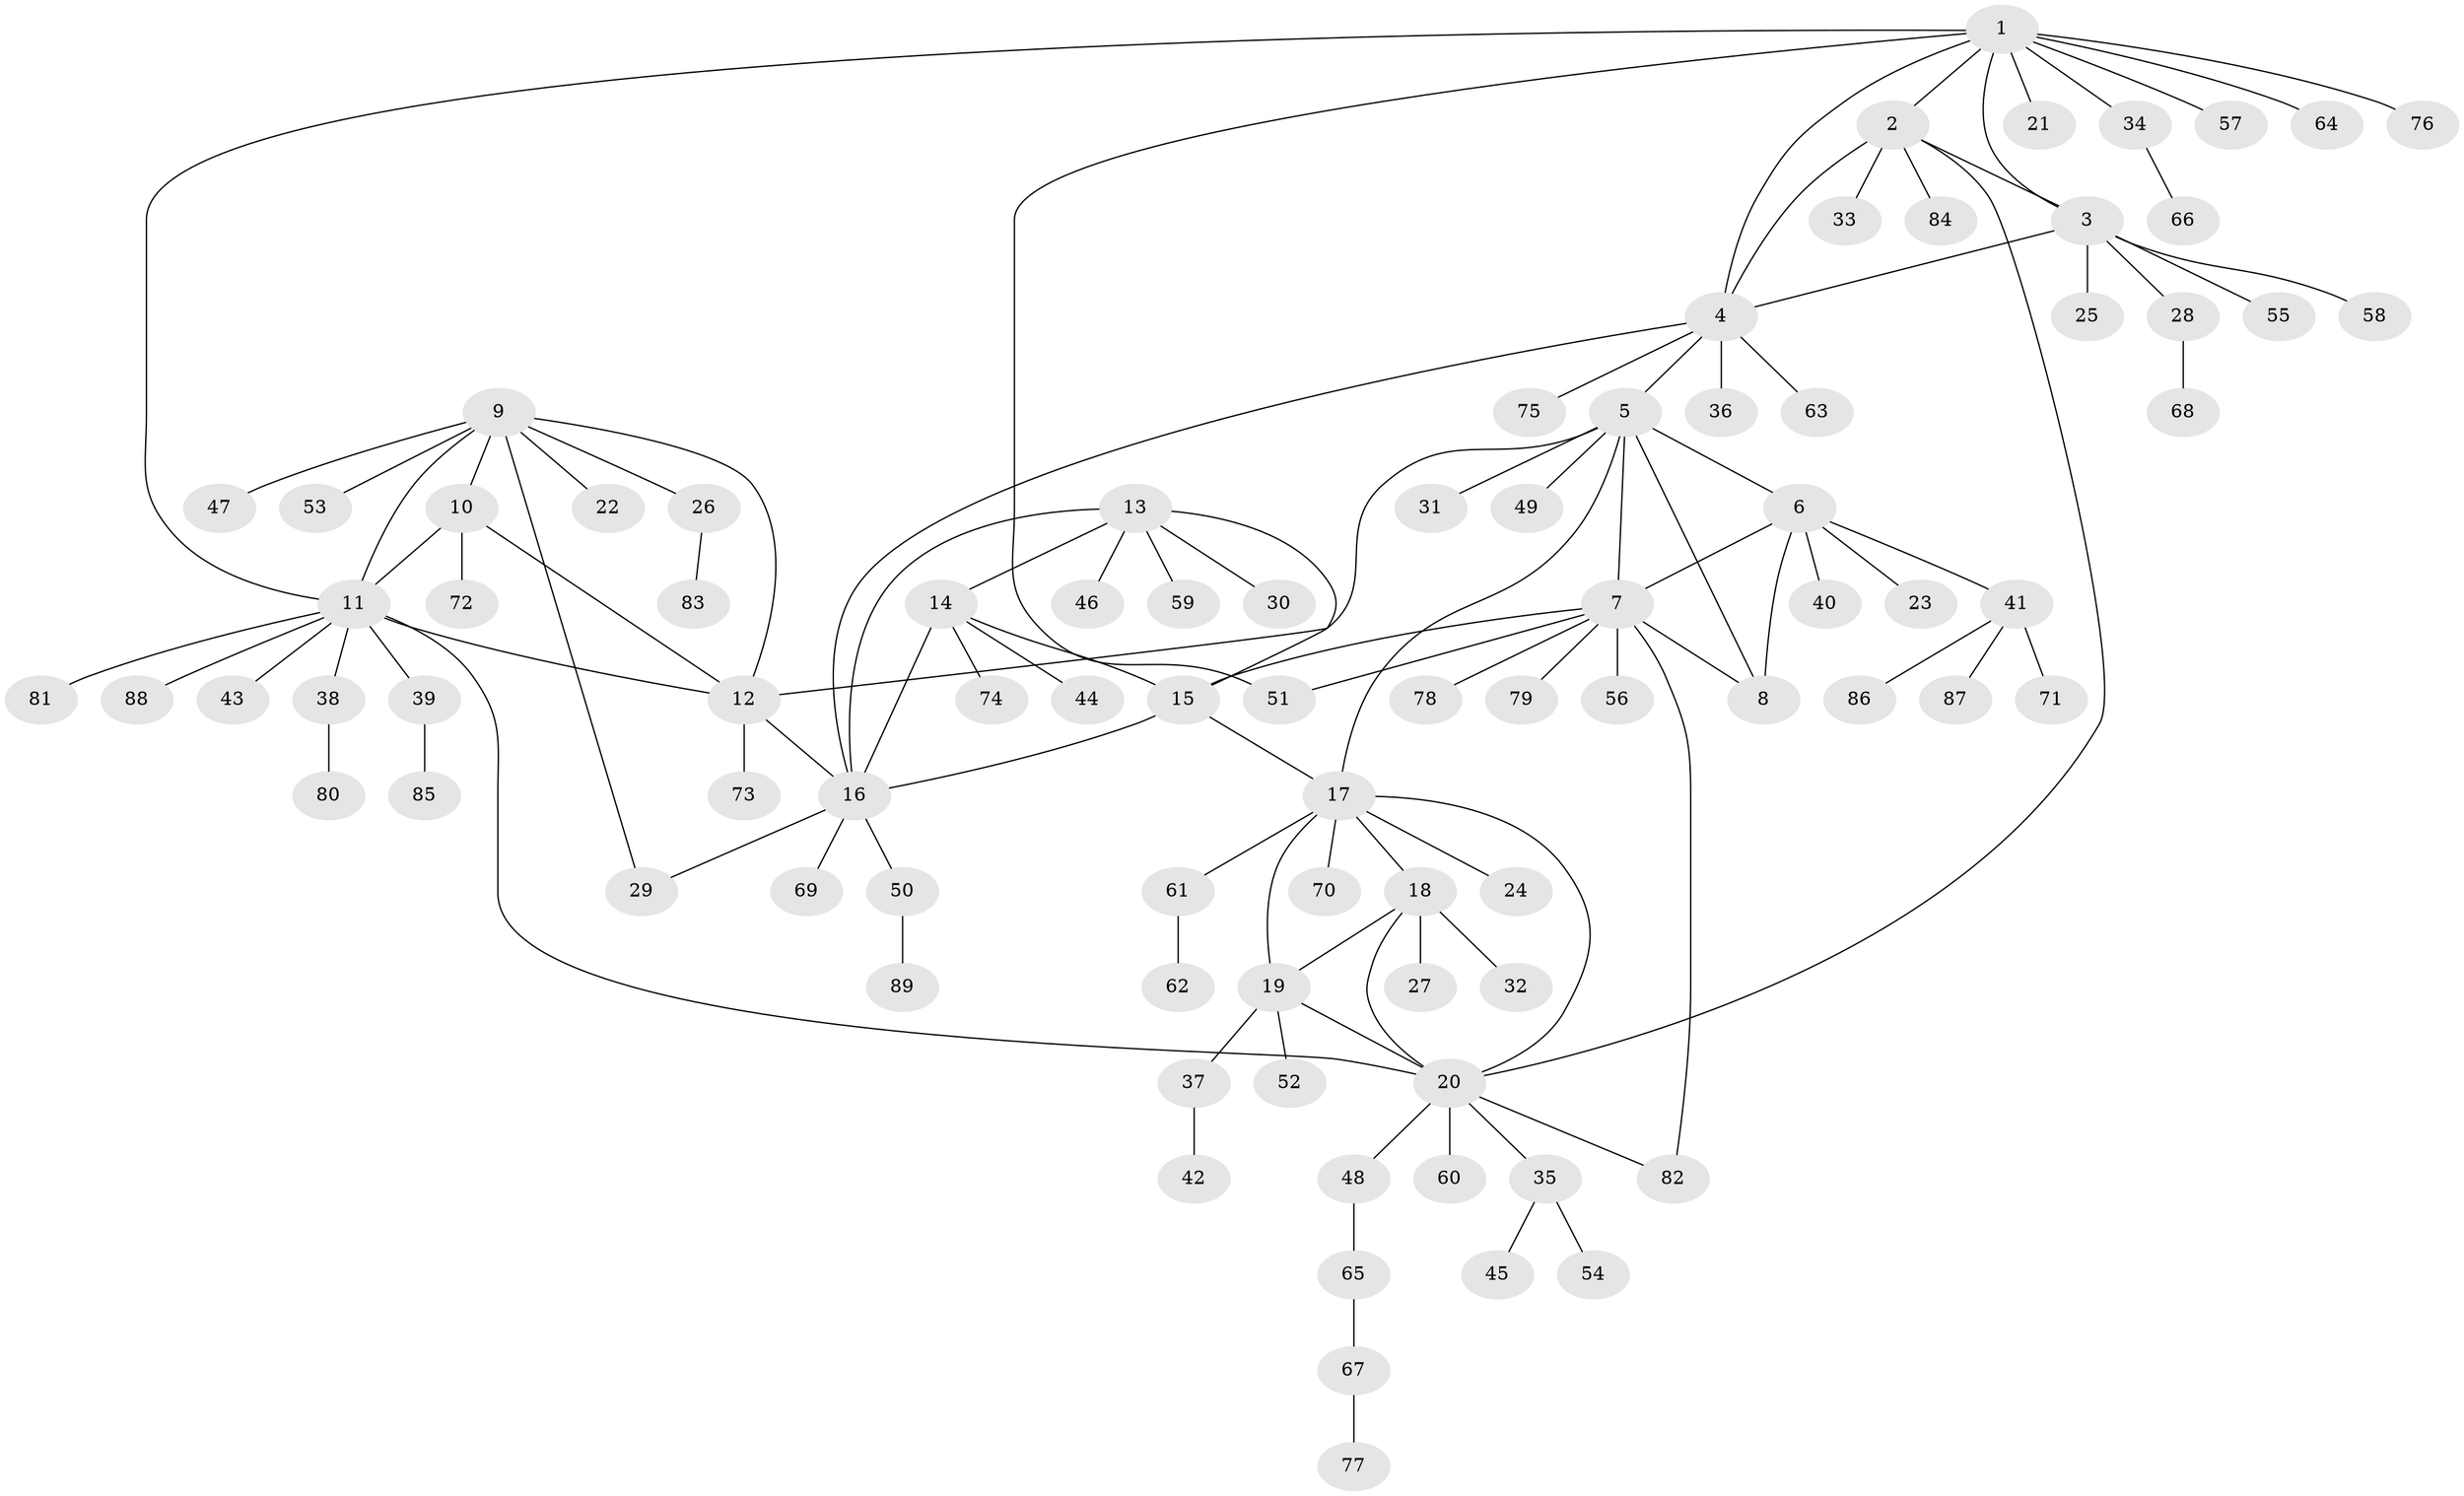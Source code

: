 // Generated by graph-tools (version 1.1) at 2025/02/03/09/25 03:02:52]
// undirected, 89 vertices, 112 edges
graph export_dot {
graph [start="1"]
  node [color=gray90,style=filled];
  1;
  2;
  3;
  4;
  5;
  6;
  7;
  8;
  9;
  10;
  11;
  12;
  13;
  14;
  15;
  16;
  17;
  18;
  19;
  20;
  21;
  22;
  23;
  24;
  25;
  26;
  27;
  28;
  29;
  30;
  31;
  32;
  33;
  34;
  35;
  36;
  37;
  38;
  39;
  40;
  41;
  42;
  43;
  44;
  45;
  46;
  47;
  48;
  49;
  50;
  51;
  52;
  53;
  54;
  55;
  56;
  57;
  58;
  59;
  60;
  61;
  62;
  63;
  64;
  65;
  66;
  67;
  68;
  69;
  70;
  71;
  72;
  73;
  74;
  75;
  76;
  77;
  78;
  79;
  80;
  81;
  82;
  83;
  84;
  85;
  86;
  87;
  88;
  89;
  1 -- 2;
  1 -- 3;
  1 -- 4;
  1 -- 11;
  1 -- 21;
  1 -- 34;
  1 -- 51;
  1 -- 57;
  1 -- 64;
  1 -- 76;
  2 -- 3;
  2 -- 4;
  2 -- 20;
  2 -- 33;
  2 -- 84;
  3 -- 4;
  3 -- 25;
  3 -- 28;
  3 -- 55;
  3 -- 58;
  4 -- 5;
  4 -- 16;
  4 -- 36;
  4 -- 63;
  4 -- 75;
  5 -- 6;
  5 -- 7;
  5 -- 8;
  5 -- 12;
  5 -- 17;
  5 -- 31;
  5 -- 49;
  6 -- 7;
  6 -- 8;
  6 -- 23;
  6 -- 40;
  6 -- 41;
  7 -- 8;
  7 -- 15;
  7 -- 51;
  7 -- 56;
  7 -- 78;
  7 -- 79;
  7 -- 82;
  9 -- 10;
  9 -- 11;
  9 -- 12;
  9 -- 22;
  9 -- 26;
  9 -- 29;
  9 -- 47;
  9 -- 53;
  10 -- 11;
  10 -- 12;
  10 -- 72;
  11 -- 12;
  11 -- 20;
  11 -- 38;
  11 -- 39;
  11 -- 43;
  11 -- 81;
  11 -- 88;
  12 -- 16;
  12 -- 73;
  13 -- 14;
  13 -- 15;
  13 -- 16;
  13 -- 30;
  13 -- 46;
  13 -- 59;
  14 -- 15;
  14 -- 16;
  14 -- 44;
  14 -- 74;
  15 -- 16;
  15 -- 17;
  16 -- 29;
  16 -- 50;
  16 -- 69;
  17 -- 18;
  17 -- 19;
  17 -- 20;
  17 -- 24;
  17 -- 61;
  17 -- 70;
  18 -- 19;
  18 -- 20;
  18 -- 27;
  18 -- 32;
  19 -- 20;
  19 -- 37;
  19 -- 52;
  20 -- 35;
  20 -- 48;
  20 -- 60;
  20 -- 82;
  26 -- 83;
  28 -- 68;
  34 -- 66;
  35 -- 45;
  35 -- 54;
  37 -- 42;
  38 -- 80;
  39 -- 85;
  41 -- 71;
  41 -- 86;
  41 -- 87;
  48 -- 65;
  50 -- 89;
  61 -- 62;
  65 -- 67;
  67 -- 77;
}

